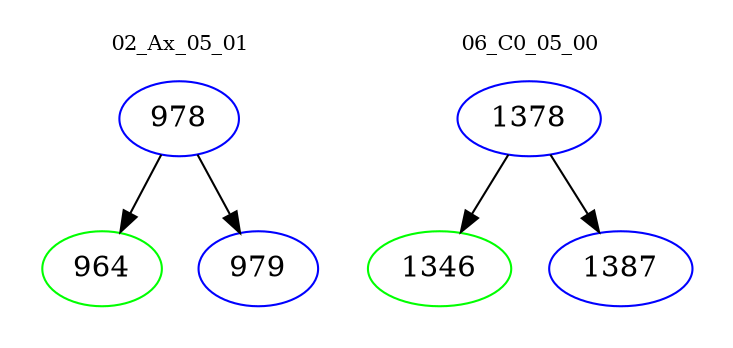 digraph{
subgraph cluster_0 {
color = white
label = "02_Ax_05_01";
fontsize=10;
T0_978 [label="978", color="blue"]
T0_978 -> T0_964 [color="black"]
T0_964 [label="964", color="green"]
T0_978 -> T0_979 [color="black"]
T0_979 [label="979", color="blue"]
}
subgraph cluster_1 {
color = white
label = "06_C0_05_00";
fontsize=10;
T1_1378 [label="1378", color="blue"]
T1_1378 -> T1_1346 [color="black"]
T1_1346 [label="1346", color="green"]
T1_1378 -> T1_1387 [color="black"]
T1_1387 [label="1387", color="blue"]
}
}
